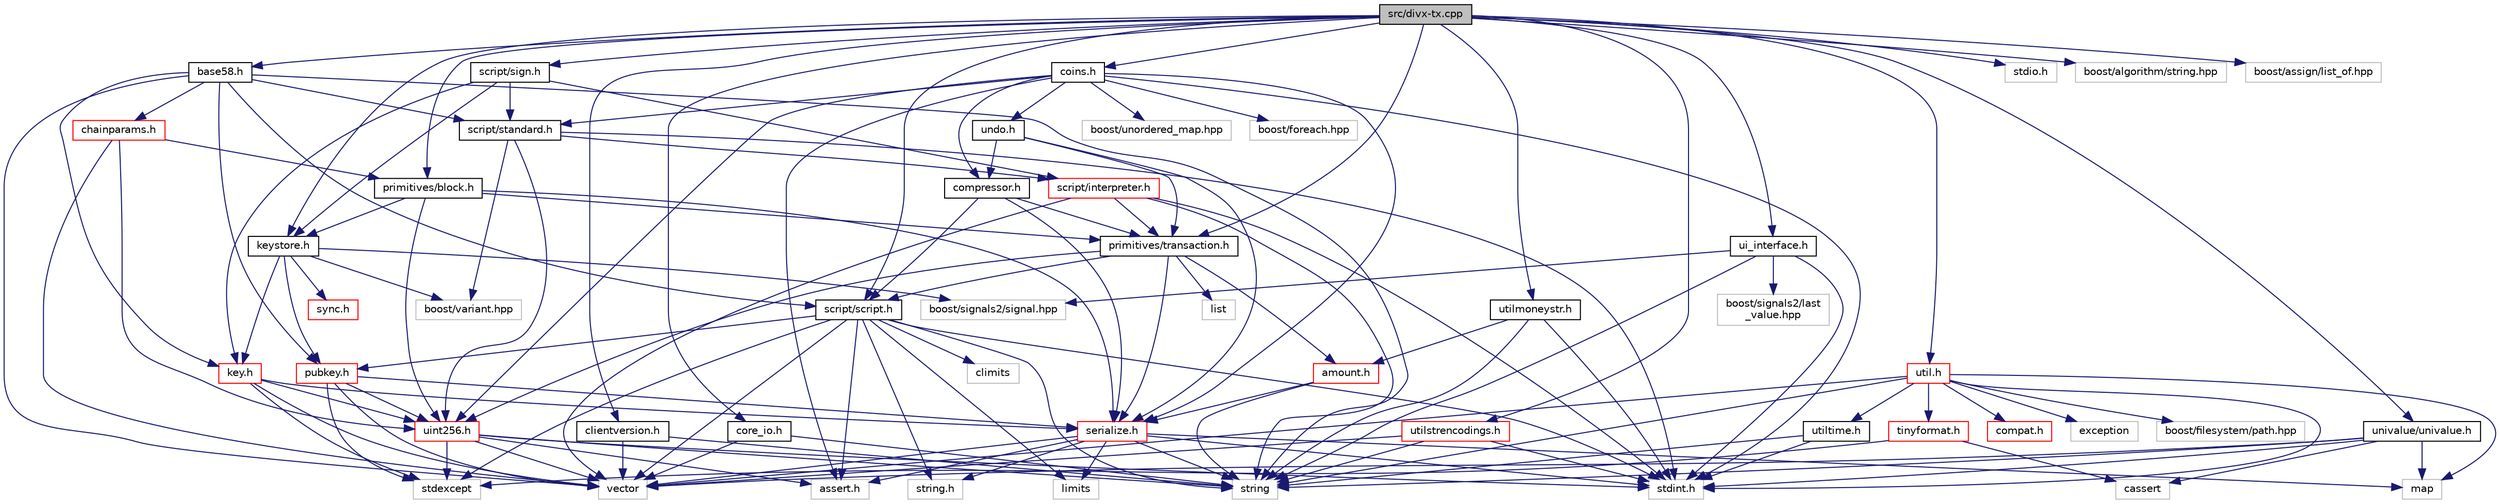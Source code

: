 digraph "src/divx-tx.cpp"
{
  edge [fontname="Helvetica",fontsize="10",labelfontname="Helvetica",labelfontsize="10"];
  node [fontname="Helvetica",fontsize="10",shape=record];
  Node0 [label="src/divx-tx.cpp",height=0.2,width=0.4,color="black", fillcolor="grey75", style="filled", fontcolor="black"];
  Node0 -> Node1 [color="midnightblue",fontsize="10",style="solid",fontname="Helvetica"];
  Node1 [label="base58.h",height=0.2,width=0.4,color="black", fillcolor="white", style="filled",URL="$base58_8h.html"];
  Node1 -> Node2 [color="midnightblue",fontsize="10",style="solid",fontname="Helvetica"];
  Node2 [label="chainparams.h",height=0.2,width=0.4,color="red", fillcolor="white", style="filled",URL="$chainparams_8h.html"];
  Node2 -> Node13 [color="midnightblue",fontsize="10",style="solid",fontname="Helvetica"];
  Node13 [label="primitives/block.h",height=0.2,width=0.4,color="black", fillcolor="white", style="filled",URL="$block_8h.html"];
  Node13 -> Node14 [color="midnightblue",fontsize="10",style="solid",fontname="Helvetica"];
  Node14 [label="primitives/transaction.h",height=0.2,width=0.4,color="black", fillcolor="white", style="filled",URL="$transaction_8h.html"];
  Node14 -> Node15 [color="midnightblue",fontsize="10",style="solid",fontname="Helvetica"];
  Node15 [label="amount.h",height=0.2,width=0.4,color="red", fillcolor="white", style="filled",URL="$amount_8h.html"];
  Node15 -> Node16 [color="midnightblue",fontsize="10",style="solid",fontname="Helvetica"];
  Node16 [label="serialize.h",height=0.2,width=0.4,color="red", fillcolor="white", style="filled",URL="$serialize_8h.html"];
  Node16 -> Node8 [color="midnightblue",fontsize="10",style="solid",fontname="Helvetica"];
  Node8 [label="assert.h",height=0.2,width=0.4,color="grey75", fillcolor="white", style="filled"];
  Node16 -> Node19 [color="midnightblue",fontsize="10",style="solid",fontname="Helvetica"];
  Node19 [label="limits",height=0.2,width=0.4,color="grey75", fillcolor="white", style="filled"];
  Node16 -> Node12 [color="midnightblue",fontsize="10",style="solid",fontname="Helvetica"];
  Node12 [label="map",height=0.2,width=0.4,color="grey75", fillcolor="white", style="filled"];
  Node16 -> Node11 [color="midnightblue",fontsize="10",style="solid",fontname="Helvetica"];
  Node11 [label="stdint.h",height=0.2,width=0.4,color="grey75", fillcolor="white", style="filled"];
  Node16 -> Node21 [color="midnightblue",fontsize="10",style="solid",fontname="Helvetica"];
  Node21 [label="string.h",height=0.2,width=0.4,color="grey75", fillcolor="white", style="filled"];
  Node16 -> Node4 [color="midnightblue",fontsize="10",style="solid",fontname="Helvetica"];
  Node4 [label="string",height=0.2,width=0.4,color="grey75", fillcolor="white", style="filled"];
  Node16 -> Node5 [color="midnightblue",fontsize="10",style="solid",fontname="Helvetica"];
  Node5 [label="vector",height=0.2,width=0.4,color="grey75", fillcolor="white", style="filled"];
  Node15 -> Node4 [color="midnightblue",fontsize="10",style="solid",fontname="Helvetica"];
  Node14 -> Node26 [color="midnightblue",fontsize="10",style="solid",fontname="Helvetica"];
  Node26 [label="script/script.h",height=0.2,width=0.4,color="black", fillcolor="white", style="filled",URL="$script_8h.html"];
  Node26 -> Node8 [color="midnightblue",fontsize="10",style="solid",fontname="Helvetica"];
  Node26 -> Node27 [color="midnightblue",fontsize="10",style="solid",fontname="Helvetica"];
  Node27 [label="climits",height=0.2,width=0.4,color="grey75", fillcolor="white", style="filled"];
  Node26 -> Node19 [color="midnightblue",fontsize="10",style="solid",fontname="Helvetica"];
  Node26 -> Node28 [color="midnightblue",fontsize="10",style="solid",fontname="Helvetica"];
  Node28 [label="pubkey.h",height=0.2,width=0.4,color="red", fillcolor="white", style="filled",URL="$pubkey_8h.html"];
  Node28 -> Node16 [color="midnightblue",fontsize="10",style="solid",fontname="Helvetica"];
  Node28 -> Node7 [color="midnightblue",fontsize="10",style="solid",fontname="Helvetica"];
  Node7 [label="uint256.h",height=0.2,width=0.4,color="red", fillcolor="white", style="filled",URL="$uint256_8h.html"];
  Node7 -> Node8 [color="midnightblue",fontsize="10",style="solid",fontname="Helvetica"];
  Node7 -> Node10 [color="midnightblue",fontsize="10",style="solid",fontname="Helvetica"];
  Node10 [label="stdexcept",height=0.2,width=0.4,color="grey75", fillcolor="white", style="filled"];
  Node7 -> Node11 [color="midnightblue",fontsize="10",style="solid",fontname="Helvetica"];
  Node7 -> Node4 [color="midnightblue",fontsize="10",style="solid",fontname="Helvetica"];
  Node7 -> Node5 [color="midnightblue",fontsize="10",style="solid",fontname="Helvetica"];
  Node28 -> Node10 [color="midnightblue",fontsize="10",style="solid",fontname="Helvetica"];
  Node28 -> Node5 [color="midnightblue",fontsize="10",style="solid",fontname="Helvetica"];
  Node26 -> Node10 [color="midnightblue",fontsize="10",style="solid",fontname="Helvetica"];
  Node26 -> Node11 [color="midnightblue",fontsize="10",style="solid",fontname="Helvetica"];
  Node26 -> Node21 [color="midnightblue",fontsize="10",style="solid",fontname="Helvetica"];
  Node26 -> Node4 [color="midnightblue",fontsize="10",style="solid",fontname="Helvetica"];
  Node26 -> Node5 [color="midnightblue",fontsize="10",style="solid",fontname="Helvetica"];
  Node14 -> Node16 [color="midnightblue",fontsize="10",style="solid",fontname="Helvetica"];
  Node14 -> Node7 [color="midnightblue",fontsize="10",style="solid",fontname="Helvetica"];
  Node14 -> Node45 [color="midnightblue",fontsize="10",style="solid",fontname="Helvetica"];
  Node45 [label="list",height=0.2,width=0.4,color="grey75", fillcolor="white", style="filled"];
  Node13 -> Node46 [color="midnightblue",fontsize="10",style="solid",fontname="Helvetica"];
  Node46 [label="keystore.h",height=0.2,width=0.4,color="black", fillcolor="white", style="filled",URL="$keystore_8h.html"];
  Node46 -> Node47 [color="midnightblue",fontsize="10",style="solid",fontname="Helvetica"];
  Node47 [label="key.h",height=0.2,width=0.4,color="red", fillcolor="white", style="filled",URL="$key_8h.html"];
  Node47 -> Node16 [color="midnightblue",fontsize="10",style="solid",fontname="Helvetica"];
  Node47 -> Node7 [color="midnightblue",fontsize="10",style="solid",fontname="Helvetica"];
  Node47 -> Node10 [color="midnightblue",fontsize="10",style="solid",fontname="Helvetica"];
  Node47 -> Node5 [color="midnightblue",fontsize="10",style="solid",fontname="Helvetica"];
  Node46 -> Node28 [color="midnightblue",fontsize="10",style="solid",fontname="Helvetica"];
  Node46 -> Node52 [color="midnightblue",fontsize="10",style="solid",fontname="Helvetica"];
  Node52 [label="sync.h",height=0.2,width=0.4,color="red", fillcolor="white", style="filled",URL="$sync_8h.html"];
  Node46 -> Node57 [color="midnightblue",fontsize="10",style="solid",fontname="Helvetica"];
  Node57 [label="boost/signals2/signal.hpp",height=0.2,width=0.4,color="grey75", fillcolor="white", style="filled"];
  Node46 -> Node58 [color="midnightblue",fontsize="10",style="solid",fontname="Helvetica"];
  Node58 [label="boost/variant.hpp",height=0.2,width=0.4,color="grey75", fillcolor="white", style="filled"];
  Node13 -> Node16 [color="midnightblue",fontsize="10",style="solid",fontname="Helvetica"];
  Node13 -> Node7 [color="midnightblue",fontsize="10",style="solid",fontname="Helvetica"];
  Node2 -> Node7 [color="midnightblue",fontsize="10",style="solid",fontname="Helvetica"];
  Node2 -> Node5 [color="midnightblue",fontsize="10",style="solid",fontname="Helvetica"];
  Node1 -> Node47 [color="midnightblue",fontsize="10",style="solid",fontname="Helvetica"];
  Node1 -> Node28 [color="midnightblue",fontsize="10",style="solid",fontname="Helvetica"];
  Node1 -> Node26 [color="midnightblue",fontsize="10",style="solid",fontname="Helvetica"];
  Node1 -> Node77 [color="midnightblue",fontsize="10",style="solid",fontname="Helvetica"];
  Node77 [label="script/standard.h",height=0.2,width=0.4,color="black", fillcolor="white", style="filled",URL="$standard_8h.html"];
  Node77 -> Node78 [color="midnightblue",fontsize="10",style="solid",fontname="Helvetica"];
  Node78 [label="script/interpreter.h",height=0.2,width=0.4,color="red", fillcolor="white", style="filled",URL="$interpreter_8h.html"];
  Node78 -> Node14 [color="midnightblue",fontsize="10",style="solid",fontname="Helvetica"];
  Node78 -> Node5 [color="midnightblue",fontsize="10",style="solid",fontname="Helvetica"];
  Node78 -> Node11 [color="midnightblue",fontsize="10",style="solid",fontname="Helvetica"];
  Node78 -> Node4 [color="midnightblue",fontsize="10",style="solid",fontname="Helvetica"];
  Node77 -> Node7 [color="midnightblue",fontsize="10",style="solid",fontname="Helvetica"];
  Node77 -> Node58 [color="midnightblue",fontsize="10",style="solid",fontname="Helvetica"];
  Node77 -> Node11 [color="midnightblue",fontsize="10",style="solid",fontname="Helvetica"];
  Node1 -> Node4 [color="midnightblue",fontsize="10",style="solid",fontname="Helvetica"];
  Node1 -> Node5 [color="midnightblue",fontsize="10",style="solid",fontname="Helvetica"];
  Node0 -> Node80 [color="midnightblue",fontsize="10",style="solid",fontname="Helvetica"];
  Node80 [label="clientversion.h",height=0.2,width=0.4,color="black", fillcolor="white", style="filled",URL="$clientversion_8h.html"];
  Node80 -> Node4 [color="midnightblue",fontsize="10",style="solid",fontname="Helvetica"];
  Node80 -> Node5 [color="midnightblue",fontsize="10",style="solid",fontname="Helvetica"];
  Node0 -> Node81 [color="midnightblue",fontsize="10",style="solid",fontname="Helvetica"];
  Node81 [label="coins.h",height=0.2,width=0.4,color="black", fillcolor="white", style="filled",URL="$coins_8h.html"];
  Node81 -> Node82 [color="midnightblue",fontsize="10",style="solid",fontname="Helvetica"];
  Node82 [label="compressor.h",height=0.2,width=0.4,color="black", fillcolor="white", style="filled",URL="$compressor_8h.html"];
  Node82 -> Node14 [color="midnightblue",fontsize="10",style="solid",fontname="Helvetica"];
  Node82 -> Node26 [color="midnightblue",fontsize="10",style="solid",fontname="Helvetica"];
  Node82 -> Node16 [color="midnightblue",fontsize="10",style="solid",fontname="Helvetica"];
  Node81 -> Node77 [color="midnightblue",fontsize="10",style="solid",fontname="Helvetica"];
  Node81 -> Node16 [color="midnightblue",fontsize="10",style="solid",fontname="Helvetica"];
  Node81 -> Node7 [color="midnightblue",fontsize="10",style="solid",fontname="Helvetica"];
  Node81 -> Node83 [color="midnightblue",fontsize="10",style="solid",fontname="Helvetica"];
  Node83 [label="undo.h",height=0.2,width=0.4,color="black", fillcolor="white", style="filled",URL="$undo_8h.html"];
  Node83 -> Node82 [color="midnightblue",fontsize="10",style="solid",fontname="Helvetica"];
  Node83 -> Node14 [color="midnightblue",fontsize="10",style="solid",fontname="Helvetica"];
  Node83 -> Node16 [color="midnightblue",fontsize="10",style="solid",fontname="Helvetica"];
  Node81 -> Node8 [color="midnightblue",fontsize="10",style="solid",fontname="Helvetica"];
  Node81 -> Node11 [color="midnightblue",fontsize="10",style="solid",fontname="Helvetica"];
  Node81 -> Node84 [color="midnightblue",fontsize="10",style="solid",fontname="Helvetica"];
  Node84 [label="boost/foreach.hpp",height=0.2,width=0.4,color="grey75", fillcolor="white", style="filled"];
  Node81 -> Node85 [color="midnightblue",fontsize="10",style="solid",fontname="Helvetica"];
  Node85 [label="boost/unordered_map.hpp",height=0.2,width=0.4,color="grey75", fillcolor="white", style="filled"];
  Node0 -> Node86 [color="midnightblue",fontsize="10",style="solid",fontname="Helvetica"];
  Node86 [label="core_io.h",height=0.2,width=0.4,color="black", fillcolor="white", style="filled",URL="$core__io_8h.html"];
  Node86 -> Node4 [color="midnightblue",fontsize="10",style="solid",fontname="Helvetica"];
  Node86 -> Node5 [color="midnightblue",fontsize="10",style="solid",fontname="Helvetica"];
  Node0 -> Node46 [color="midnightblue",fontsize="10",style="solid",fontname="Helvetica"];
  Node0 -> Node13 [color="midnightblue",fontsize="10",style="solid",fontname="Helvetica"];
  Node0 -> Node14 [color="midnightblue",fontsize="10",style="solid",fontname="Helvetica"];
  Node0 -> Node26 [color="midnightblue",fontsize="10",style="solid",fontname="Helvetica"];
  Node0 -> Node87 [color="midnightblue",fontsize="10",style="solid",fontname="Helvetica"];
  Node87 [label="script/sign.h",height=0.2,width=0.4,color="black", fillcolor="white", style="filled",URL="$sign_8h.html"];
  Node87 -> Node78 [color="midnightblue",fontsize="10",style="solid",fontname="Helvetica"];
  Node87 -> Node47 [color="midnightblue",fontsize="10",style="solid",fontname="Helvetica"];
  Node87 -> Node46 [color="midnightblue",fontsize="10",style="solid",fontname="Helvetica"];
  Node87 -> Node77 [color="midnightblue",fontsize="10",style="solid",fontname="Helvetica"];
  Node0 -> Node88 [color="midnightblue",fontsize="10",style="solid",fontname="Helvetica"];
  Node88 [label="ui_interface.h",height=0.2,width=0.4,color="black", fillcolor="white", style="filled",URL="$ui__interface_8h.html"];
  Node88 -> Node11 [color="midnightblue",fontsize="10",style="solid",fontname="Helvetica"];
  Node88 -> Node4 [color="midnightblue",fontsize="10",style="solid",fontname="Helvetica"];
  Node88 -> Node89 [color="midnightblue",fontsize="10",style="solid",fontname="Helvetica"];
  Node89 [label="boost/signals2/last\l_value.hpp",height=0.2,width=0.4,color="grey75", fillcolor="white", style="filled"];
  Node88 -> Node57 [color="midnightblue",fontsize="10",style="solid",fontname="Helvetica"];
  Node0 -> Node90 [color="midnightblue",fontsize="10",style="solid",fontname="Helvetica"];
  Node90 [label="univalue/univalue.h",height=0.2,width=0.4,color="black", fillcolor="white", style="filled",URL="$univalue_8h.html"];
  Node90 -> Node11 [color="midnightblue",fontsize="10",style="solid",fontname="Helvetica"];
  Node90 -> Node4 [color="midnightblue",fontsize="10",style="solid",fontname="Helvetica"];
  Node90 -> Node5 [color="midnightblue",fontsize="10",style="solid",fontname="Helvetica"];
  Node90 -> Node12 [color="midnightblue",fontsize="10",style="solid",fontname="Helvetica"];
  Node90 -> Node91 [color="midnightblue",fontsize="10",style="solid",fontname="Helvetica"];
  Node91 [label="cassert",height=0.2,width=0.4,color="grey75", fillcolor="white", style="filled"];
  Node0 -> Node92 [color="midnightblue",fontsize="10",style="solid",fontname="Helvetica"];
  Node92 [label="util.h",height=0.2,width=0.4,color="red", fillcolor="white", style="filled",URL="$util_8h.html"];
  Node92 -> Node61 [color="midnightblue",fontsize="10",style="solid",fontname="Helvetica"];
  Node61 [label="compat.h",height=0.2,width=0.4,color="red", fillcolor="white", style="filled",URL="$compat_8h.html"];
  Node92 -> Node93 [color="midnightblue",fontsize="10",style="solid",fontname="Helvetica"];
  Node93 [label="tinyformat.h",height=0.2,width=0.4,color="red", fillcolor="white", style="filled",URL="$tinyformat_8h.html"];
  Node93 -> Node91 [color="midnightblue",fontsize="10",style="solid",fontname="Helvetica"];
  Node93 -> Node10 [color="midnightblue",fontsize="10",style="solid",fontname="Helvetica"];
  Node92 -> Node95 [color="midnightblue",fontsize="10",style="solid",fontname="Helvetica"];
  Node95 [label="utiltime.h",height=0.2,width=0.4,color="black", fillcolor="white", style="filled",URL="$utiltime_8h.html"];
  Node95 -> Node11 [color="midnightblue",fontsize="10",style="solid",fontname="Helvetica"];
  Node95 -> Node4 [color="midnightblue",fontsize="10",style="solid",fontname="Helvetica"];
  Node92 -> Node96 [color="midnightblue",fontsize="10",style="solid",fontname="Helvetica"];
  Node96 [label="exception",height=0.2,width=0.4,color="grey75", fillcolor="white", style="filled"];
  Node92 -> Node12 [color="midnightblue",fontsize="10",style="solid",fontname="Helvetica"];
  Node92 -> Node11 [color="midnightblue",fontsize="10",style="solid",fontname="Helvetica"];
  Node92 -> Node4 [color="midnightblue",fontsize="10",style="solid",fontname="Helvetica"];
  Node92 -> Node5 [color="midnightblue",fontsize="10",style="solid",fontname="Helvetica"];
  Node92 -> Node97 [color="midnightblue",fontsize="10",style="solid",fontname="Helvetica"];
  Node97 [label="boost/filesystem/path.hpp",height=0.2,width=0.4,color="grey75", fillcolor="white", style="filled"];
  Node0 -> Node99 [color="midnightblue",fontsize="10",style="solid",fontname="Helvetica"];
  Node99 [label="utilmoneystr.h",height=0.2,width=0.4,color="black", fillcolor="white", style="filled",URL="$utilmoneystr_8h.html"];
  Node99 -> Node11 [color="midnightblue",fontsize="10",style="solid",fontname="Helvetica"];
  Node99 -> Node4 [color="midnightblue",fontsize="10",style="solid",fontname="Helvetica"];
  Node99 -> Node15 [color="midnightblue",fontsize="10",style="solid",fontname="Helvetica"];
  Node0 -> Node100 [color="midnightblue",fontsize="10",style="solid",fontname="Helvetica"];
  Node100 [label="utilstrencodings.h",height=0.2,width=0.4,color="red", fillcolor="white", style="filled",URL="$utilstrencodings_8h.html"];
  Node100 -> Node11 [color="midnightblue",fontsize="10",style="solid",fontname="Helvetica"];
  Node100 -> Node4 [color="midnightblue",fontsize="10",style="solid",fontname="Helvetica"];
  Node100 -> Node5 [color="midnightblue",fontsize="10",style="solid",fontname="Helvetica"];
  Node0 -> Node101 [color="midnightblue",fontsize="10",style="solid",fontname="Helvetica"];
  Node101 [label="stdio.h",height=0.2,width=0.4,color="grey75", fillcolor="white", style="filled"];
  Node0 -> Node102 [color="midnightblue",fontsize="10",style="solid",fontname="Helvetica"];
  Node102 [label="boost/algorithm/string.hpp",height=0.2,width=0.4,color="grey75", fillcolor="white", style="filled"];
  Node0 -> Node103 [color="midnightblue",fontsize="10",style="solid",fontname="Helvetica"];
  Node103 [label="boost/assign/list_of.hpp",height=0.2,width=0.4,color="grey75", fillcolor="white", style="filled"];
}
